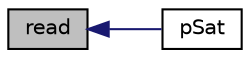 digraph "read"
{
  bgcolor="transparent";
  edge [fontname="Helvetica",fontsize="10",labelfontname="Helvetica",labelfontsize="10"];
  node [fontname="Helvetica",fontsize="10",shape=record];
  rankdir="LR";
  Node38 [label="read",height=0.2,width=0.4,color="black", fillcolor="grey75", style="filled", fontcolor="black"];
  Node38 -> Node39 [dir="back",color="midnightblue",fontsize="10",style="solid",fontname="Helvetica"];
  Node39 [label="pSat",height=0.2,width=0.4,color="black",URL="$a33077.html#a85c8366cc9dbe177cbff57ddb7bc1d04",tooltip="Return const-access to the saturation vapour pressure. "];
}
